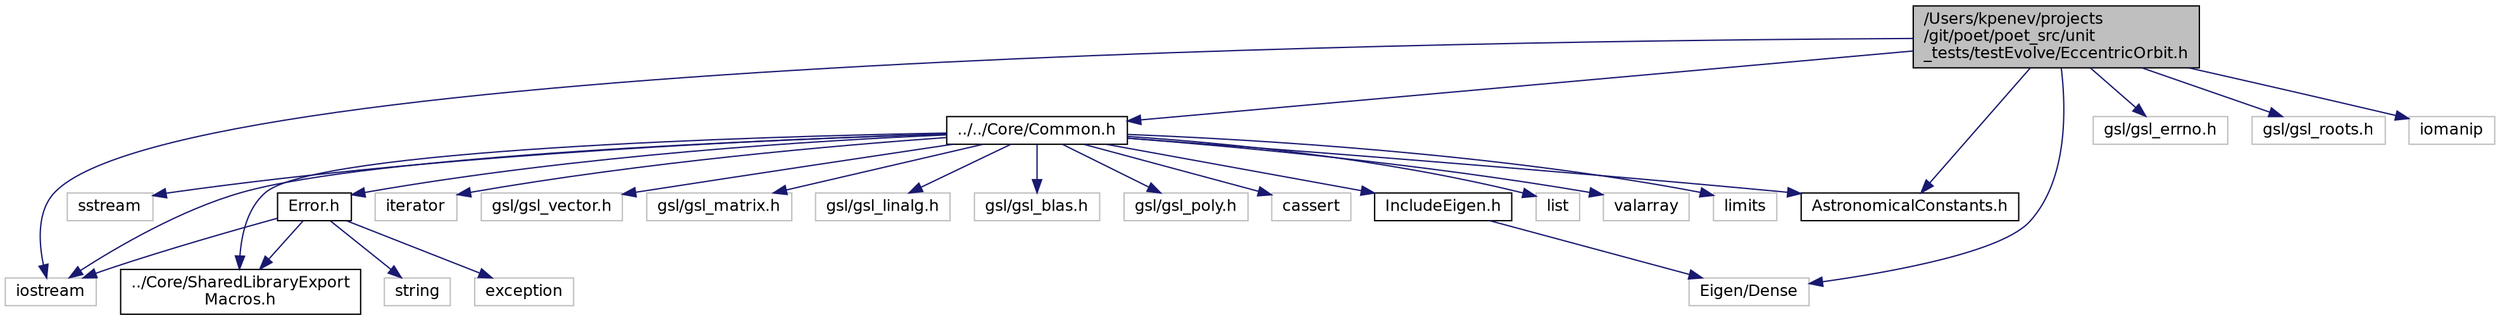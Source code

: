 digraph "/Users/kpenev/projects/git/poet/poet_src/unit_tests/testEvolve/EccentricOrbit.h"
{
 // INTERACTIVE_SVG=YES
  edge [fontname="Helvetica",fontsize="12",labelfontname="Helvetica",labelfontsize="12"];
  node [fontname="Helvetica",fontsize="12",shape=record];
  Node0 [label="/Users/kpenev/projects\l/git/poet/poet_src/unit\l_tests/testEvolve/EccentricOrbit.h",height=0.2,width=0.4,color="black", fillcolor="grey75", style="filled", fontcolor="black"];
  Node0 -> Node1 [color="midnightblue",fontsize="12",style="solid",fontname="Helvetica"];
  Node1 [label="../../Core/Common.h",height=0.2,width=0.4,color="black", fillcolor="white", style="filled",URL="$Core_2Common_8h.html",tooltip="Declaration of some general purpose utilities. "];
  Node1 -> Node2 [color="midnightblue",fontsize="12",style="solid",fontname="Helvetica"];
  Node2 [label="list",height=0.2,width=0.4,color="grey75", fillcolor="white", style="filled"];
  Node1 -> Node3 [color="midnightblue",fontsize="12",style="solid",fontname="Helvetica"];
  Node3 [label="valarray",height=0.2,width=0.4,color="grey75", fillcolor="white", style="filled"];
  Node1 -> Node4 [color="midnightblue",fontsize="12",style="solid",fontname="Helvetica"];
  Node4 [label="limits",height=0.2,width=0.4,color="grey75", fillcolor="white", style="filled"];
  Node1 -> Node5 [color="midnightblue",fontsize="12",style="solid",fontname="Helvetica"];
  Node5 [label="sstream",height=0.2,width=0.4,color="grey75", fillcolor="white", style="filled"];
  Node1 -> Node6 [color="midnightblue",fontsize="12",style="solid",fontname="Helvetica"];
  Node6 [label="iostream",height=0.2,width=0.4,color="grey75", fillcolor="white", style="filled"];
  Node1 -> Node7 [color="midnightblue",fontsize="12",style="solid",fontname="Helvetica"];
  Node7 [label="iterator",height=0.2,width=0.4,color="grey75", fillcolor="white", style="filled"];
  Node1 -> Node8 [color="midnightblue",fontsize="12",style="solid",fontname="Helvetica"];
  Node8 [label="gsl/gsl_vector.h",height=0.2,width=0.4,color="grey75", fillcolor="white", style="filled"];
  Node1 -> Node9 [color="midnightblue",fontsize="12",style="solid",fontname="Helvetica"];
  Node9 [label="gsl/gsl_matrix.h",height=0.2,width=0.4,color="grey75", fillcolor="white", style="filled"];
  Node1 -> Node10 [color="midnightblue",fontsize="12",style="solid",fontname="Helvetica"];
  Node10 [label="gsl/gsl_linalg.h",height=0.2,width=0.4,color="grey75", fillcolor="white", style="filled"];
  Node1 -> Node11 [color="midnightblue",fontsize="12",style="solid",fontname="Helvetica"];
  Node11 [label="gsl/gsl_blas.h",height=0.2,width=0.4,color="grey75", fillcolor="white", style="filled"];
  Node1 -> Node12 [color="midnightblue",fontsize="12",style="solid",fontname="Helvetica"];
  Node12 [label="gsl/gsl_poly.h",height=0.2,width=0.4,color="grey75", fillcolor="white", style="filled"];
  Node1 -> Node13 [color="midnightblue",fontsize="12",style="solid",fontname="Helvetica"];
  Node13 [label="cassert",height=0.2,width=0.4,color="grey75", fillcolor="white", style="filled"];
  Node1 -> Node14 [color="midnightblue",fontsize="12",style="solid",fontname="Helvetica"];
  Node14 [label="../Core/SharedLibraryExport\lMacros.h",height=0.2,width=0.4,color="black", fillcolor="white", style="filled",URL="$SharedLibraryExportMacros_8h_source.html"];
  Node1 -> Node15 [color="midnightblue",fontsize="12",style="solid",fontname="Helvetica"];
  Node15 [label="Error.h",height=0.2,width=0.4,color="black", fillcolor="white", style="filled",URL="$Error_8h.html",tooltip="Defines the exception hierarchy used by this code. "];
  Node15 -> Node14 [color="midnightblue",fontsize="12",style="solid",fontname="Helvetica"];
  Node15 -> Node6 [color="midnightblue",fontsize="12",style="solid",fontname="Helvetica"];
  Node15 -> Node16 [color="midnightblue",fontsize="12",style="solid",fontname="Helvetica"];
  Node16 [label="exception",height=0.2,width=0.4,color="grey75", fillcolor="white", style="filled"];
  Node15 -> Node17 [color="midnightblue",fontsize="12",style="solid",fontname="Helvetica"];
  Node17 [label="string",height=0.2,width=0.4,color="grey75", fillcolor="white", style="filled"];
  Node1 -> Node18 [color="midnightblue",fontsize="12",style="solid",fontname="Helvetica"];
  Node18 [label="AstronomicalConstants.h",height=0.2,width=0.4,color="black", fillcolor="white", style="filled",URL="$AstronomicalConstants_8h.html",tooltip="Defines various astronomical constants. "];
  Node1 -> Node19 [color="midnightblue",fontsize="12",style="solid",fontname="Helvetica"];
  Node19 [label="IncludeEigen.h",height=0.2,width=0.4,color="black", fillcolor="white", style="filled",URL="$IncludeEigen_8h_source.html"];
  Node19 -> Node20 [color="midnightblue",fontsize="12",style="solid",fontname="Helvetica"];
  Node20 [label="Eigen/Dense",height=0.2,width=0.4,color="grey75", fillcolor="white", style="filled"];
  Node0 -> Node18 [color="midnightblue",fontsize="12",style="solid",fontname="Helvetica"];
  Node0 -> Node20 [color="midnightblue",fontsize="12",style="solid",fontname="Helvetica"];
  Node0 -> Node21 [color="midnightblue",fontsize="12",style="solid",fontname="Helvetica"];
  Node21 [label="gsl/gsl_errno.h",height=0.2,width=0.4,color="grey75", fillcolor="white", style="filled"];
  Node0 -> Node22 [color="midnightblue",fontsize="12",style="solid",fontname="Helvetica"];
  Node22 [label="gsl/gsl_roots.h",height=0.2,width=0.4,color="grey75", fillcolor="white", style="filled"];
  Node0 -> Node6 [color="midnightblue",fontsize="12",style="solid",fontname="Helvetica"];
  Node0 -> Node23 [color="midnightblue",fontsize="12",style="solid",fontname="Helvetica"];
  Node23 [label="iomanip",height=0.2,width=0.4,color="grey75", fillcolor="white", style="filled"];
}
